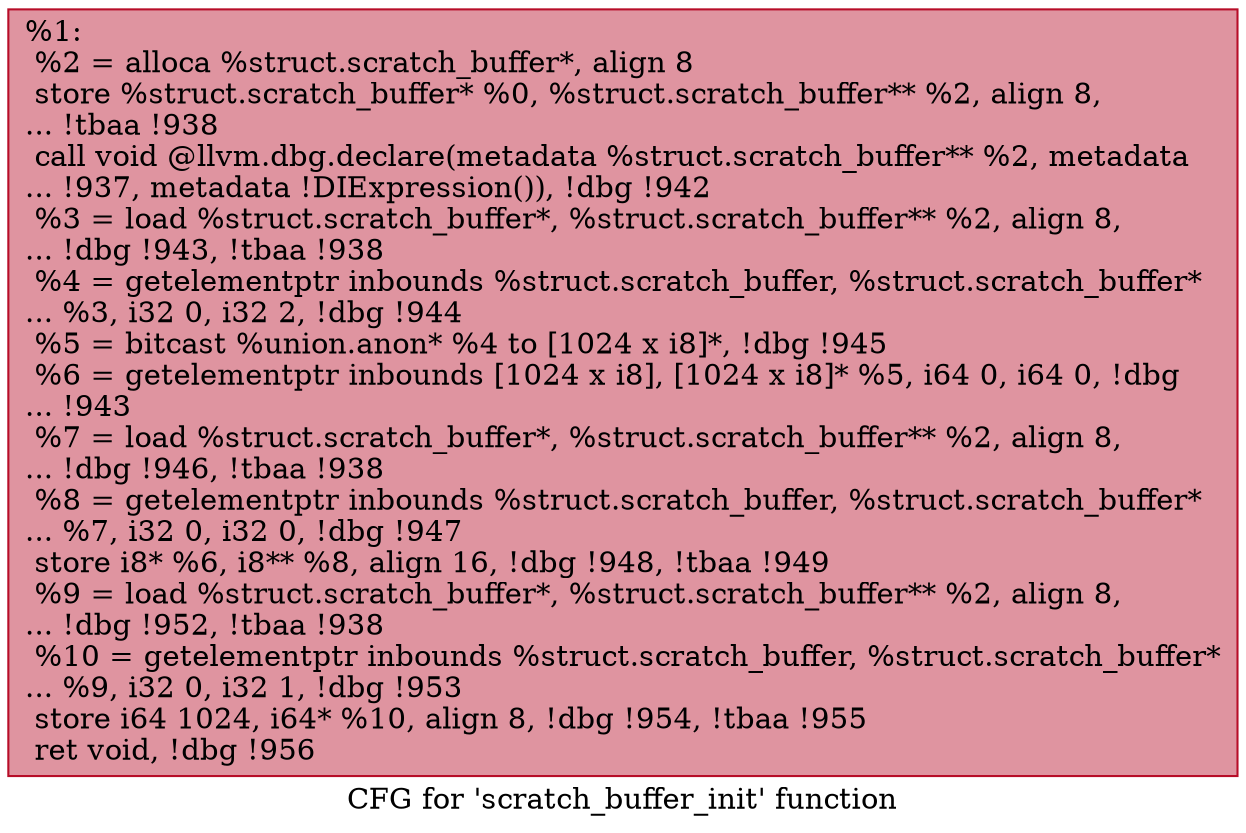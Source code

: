 digraph "CFG for 'scratch_buffer_init' function" {
	label="CFG for 'scratch_buffer_init' function";

	Node0xc31790 [shape=record,color="#b70d28ff", style=filled, fillcolor="#b70d2870",label="{%1:\l  %2 = alloca %struct.scratch_buffer*, align 8\l  store %struct.scratch_buffer* %0, %struct.scratch_buffer** %2, align 8,\l... !tbaa !938\l  call void @llvm.dbg.declare(metadata %struct.scratch_buffer** %2, metadata\l... !937, metadata !DIExpression()), !dbg !942\l  %3 = load %struct.scratch_buffer*, %struct.scratch_buffer** %2, align 8,\l... !dbg !943, !tbaa !938\l  %4 = getelementptr inbounds %struct.scratch_buffer, %struct.scratch_buffer*\l... %3, i32 0, i32 2, !dbg !944\l  %5 = bitcast %union.anon* %4 to [1024 x i8]*, !dbg !945\l  %6 = getelementptr inbounds [1024 x i8], [1024 x i8]* %5, i64 0, i64 0, !dbg\l... !943\l  %7 = load %struct.scratch_buffer*, %struct.scratch_buffer** %2, align 8,\l... !dbg !946, !tbaa !938\l  %8 = getelementptr inbounds %struct.scratch_buffer, %struct.scratch_buffer*\l... %7, i32 0, i32 0, !dbg !947\l  store i8* %6, i8** %8, align 16, !dbg !948, !tbaa !949\l  %9 = load %struct.scratch_buffer*, %struct.scratch_buffer** %2, align 8,\l... !dbg !952, !tbaa !938\l  %10 = getelementptr inbounds %struct.scratch_buffer, %struct.scratch_buffer*\l... %9, i32 0, i32 1, !dbg !953\l  store i64 1024, i64* %10, align 8, !dbg !954, !tbaa !955\l  ret void, !dbg !956\l}"];
}
